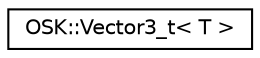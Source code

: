 digraph "Representación gráfica de la clase"
{
 // LATEX_PDF_SIZE
  edge [fontname="Helvetica",fontsize="10",labelfontname="Helvetica",labelfontsize="10"];
  node [fontname="Helvetica",fontsize="10",shape=record];
  rankdir="LR";
  Node0 [label="OSK::Vector3_t\< T \>",height=0.2,width=0.4,color="black", fillcolor="white", style="filled",URL="$class_o_s_k_1_1_vector3__t.html",tooltip="Representa un vector 3D."];
}
